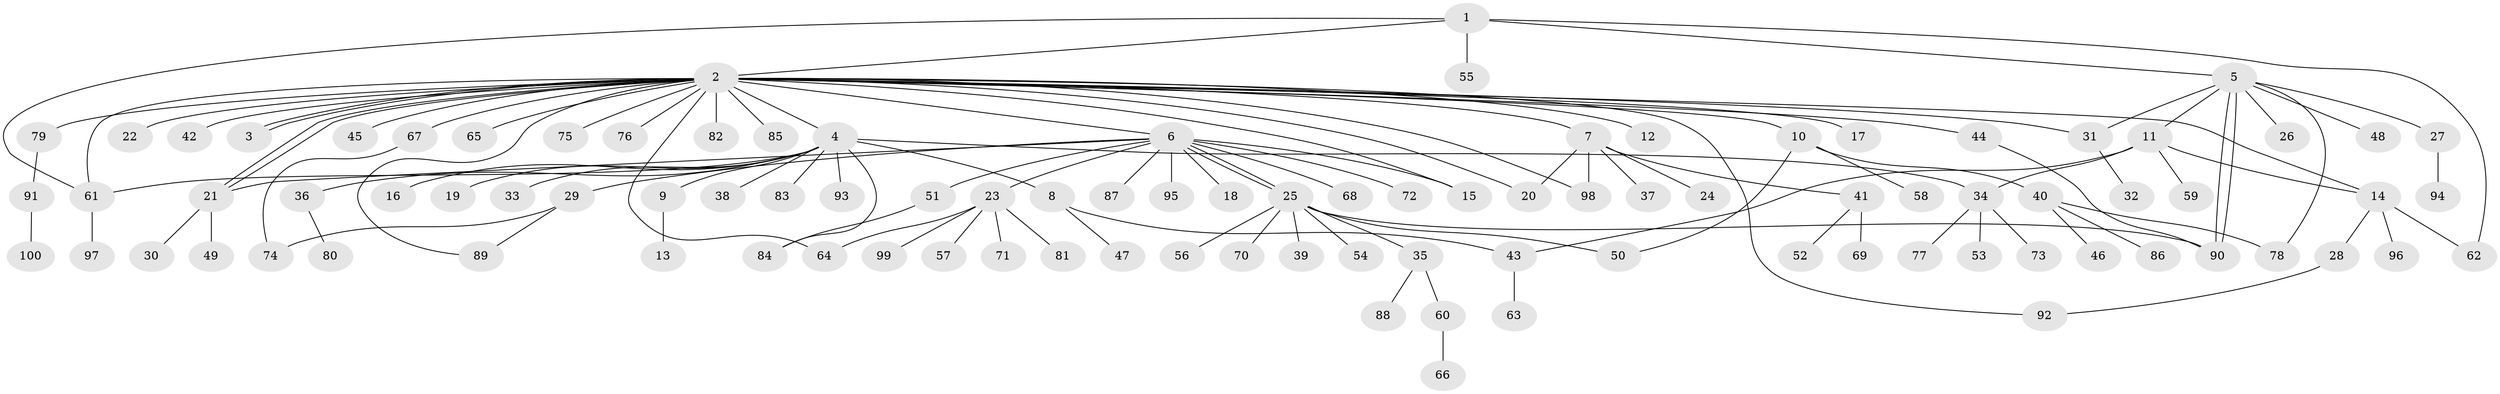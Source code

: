 // Generated by graph-tools (version 1.1) at 2025/38/02/21/25 10:38:54]
// undirected, 100 vertices, 123 edges
graph export_dot {
graph [start="1"]
  node [color=gray90,style=filled];
  1;
  2;
  3;
  4;
  5;
  6;
  7;
  8;
  9;
  10;
  11;
  12;
  13;
  14;
  15;
  16;
  17;
  18;
  19;
  20;
  21;
  22;
  23;
  24;
  25;
  26;
  27;
  28;
  29;
  30;
  31;
  32;
  33;
  34;
  35;
  36;
  37;
  38;
  39;
  40;
  41;
  42;
  43;
  44;
  45;
  46;
  47;
  48;
  49;
  50;
  51;
  52;
  53;
  54;
  55;
  56;
  57;
  58;
  59;
  60;
  61;
  62;
  63;
  64;
  65;
  66;
  67;
  68;
  69;
  70;
  71;
  72;
  73;
  74;
  75;
  76;
  77;
  78;
  79;
  80;
  81;
  82;
  83;
  84;
  85;
  86;
  87;
  88;
  89;
  90;
  91;
  92;
  93;
  94;
  95;
  96;
  97;
  98;
  99;
  100;
  1 -- 2;
  1 -- 5;
  1 -- 55;
  1 -- 61;
  1 -- 62;
  2 -- 3;
  2 -- 3;
  2 -- 4;
  2 -- 6;
  2 -- 7;
  2 -- 10;
  2 -- 12;
  2 -- 14;
  2 -- 15;
  2 -- 17;
  2 -- 20;
  2 -- 21;
  2 -- 21;
  2 -- 22;
  2 -- 31;
  2 -- 42;
  2 -- 44;
  2 -- 45;
  2 -- 61;
  2 -- 64;
  2 -- 65;
  2 -- 67;
  2 -- 75;
  2 -- 76;
  2 -- 79;
  2 -- 82;
  2 -- 85;
  2 -- 89;
  2 -- 92;
  2 -- 98;
  4 -- 8;
  4 -- 9;
  4 -- 16;
  4 -- 19;
  4 -- 33;
  4 -- 34;
  4 -- 36;
  4 -- 38;
  4 -- 61;
  4 -- 83;
  4 -- 84;
  4 -- 93;
  5 -- 11;
  5 -- 26;
  5 -- 27;
  5 -- 31;
  5 -- 48;
  5 -- 78;
  5 -- 90;
  5 -- 90;
  6 -- 15;
  6 -- 18;
  6 -- 21;
  6 -- 23;
  6 -- 25;
  6 -- 25;
  6 -- 29;
  6 -- 51;
  6 -- 68;
  6 -- 72;
  6 -- 87;
  6 -- 95;
  7 -- 20;
  7 -- 24;
  7 -- 37;
  7 -- 41;
  7 -- 98;
  8 -- 43;
  8 -- 47;
  9 -- 13;
  10 -- 40;
  10 -- 50;
  10 -- 58;
  11 -- 14;
  11 -- 34;
  11 -- 43;
  11 -- 59;
  14 -- 28;
  14 -- 62;
  14 -- 96;
  21 -- 30;
  21 -- 49;
  23 -- 57;
  23 -- 64;
  23 -- 71;
  23 -- 81;
  23 -- 99;
  25 -- 35;
  25 -- 39;
  25 -- 50;
  25 -- 54;
  25 -- 56;
  25 -- 70;
  25 -- 90;
  27 -- 94;
  28 -- 92;
  29 -- 74;
  29 -- 89;
  31 -- 32;
  34 -- 53;
  34 -- 73;
  34 -- 77;
  35 -- 60;
  35 -- 88;
  36 -- 80;
  40 -- 46;
  40 -- 78;
  40 -- 86;
  41 -- 52;
  41 -- 69;
  43 -- 63;
  44 -- 90;
  51 -- 84;
  60 -- 66;
  61 -- 97;
  67 -- 74;
  79 -- 91;
  91 -- 100;
}
